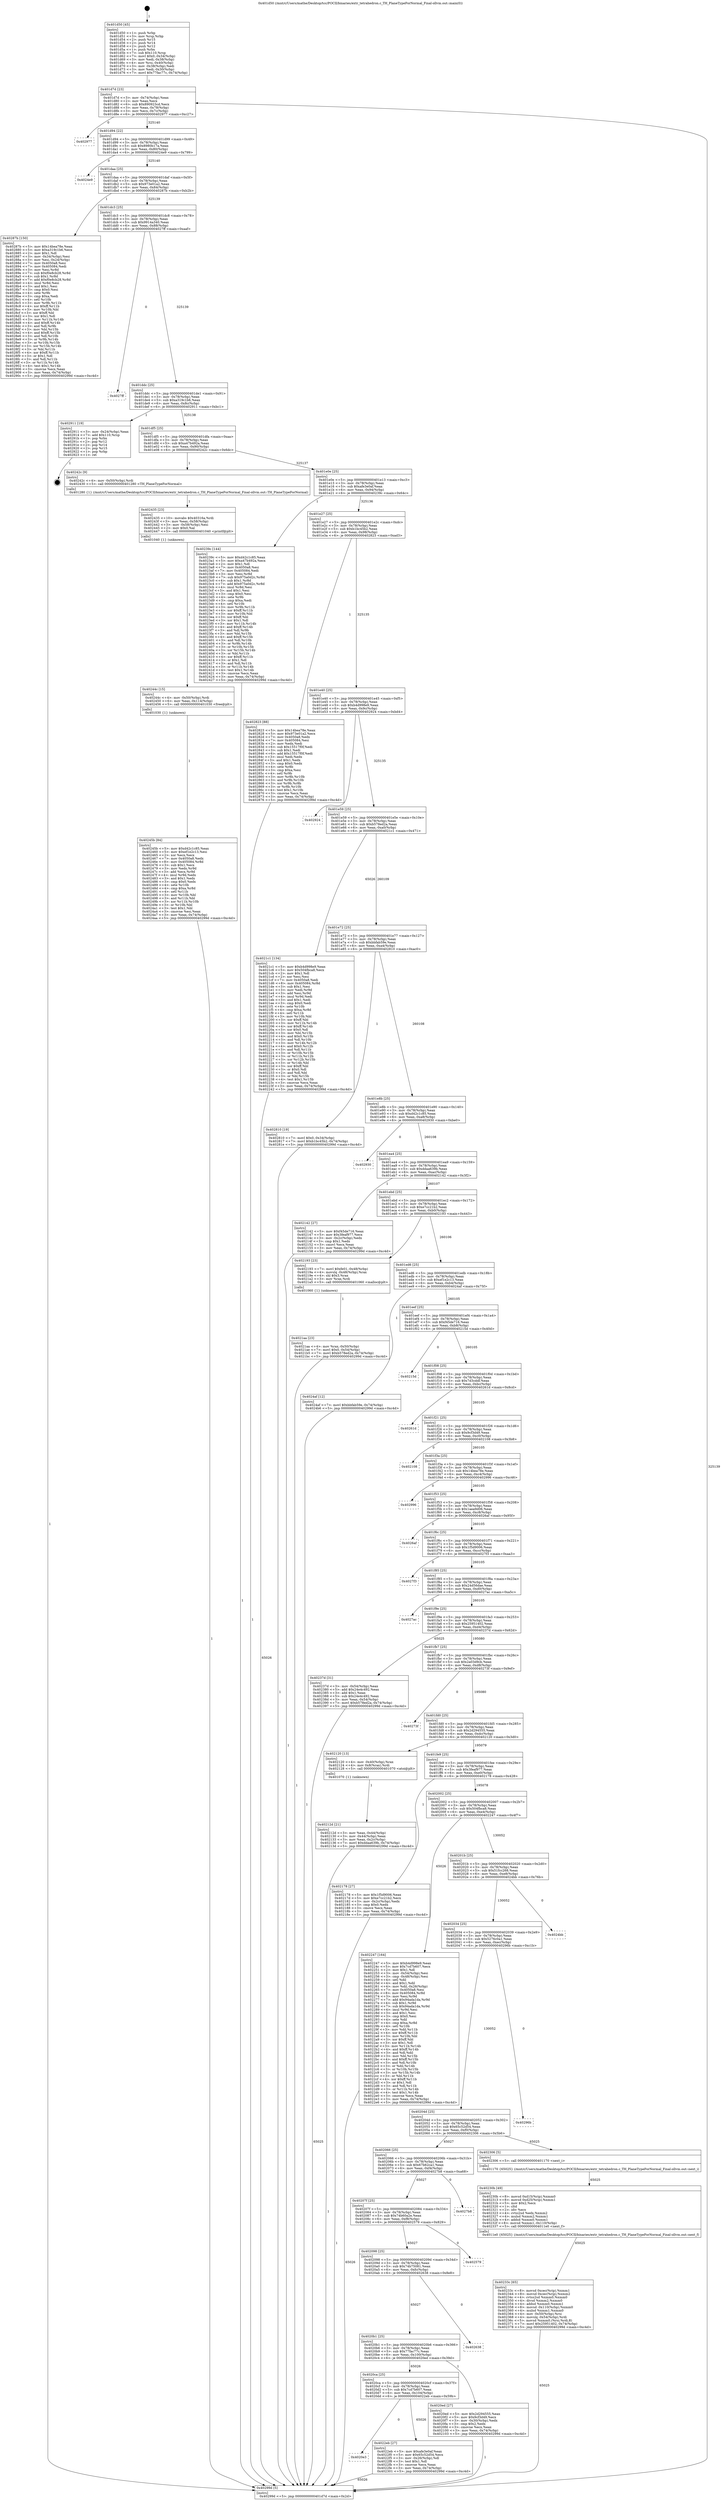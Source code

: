 digraph "0x401d50" {
  label = "0x401d50 (/mnt/c/Users/mathe/Desktop/tcc/POCII/binaries/extr_tetrahedron.c_TH_PlaneTypeForNormal_Final-ollvm.out::main(0))"
  labelloc = "t"
  node[shape=record]

  Entry [label="",width=0.3,height=0.3,shape=circle,fillcolor=black,style=filled]
  "0x401d7d" [label="{
     0x401d7d [23]\l
     | [instrs]\l
     &nbsp;&nbsp;0x401d7d \<+3\>: mov -0x74(%rbp),%eax\l
     &nbsp;&nbsp;0x401d80 \<+2\>: mov %eax,%ecx\l
     &nbsp;&nbsp;0x401d82 \<+6\>: sub $0x890923cd,%ecx\l
     &nbsp;&nbsp;0x401d88 \<+3\>: mov %eax,-0x78(%rbp)\l
     &nbsp;&nbsp;0x401d8b \<+3\>: mov %ecx,-0x7c(%rbp)\l
     &nbsp;&nbsp;0x401d8e \<+6\>: je 0000000000402977 \<main+0xc27\>\l
  }"]
  "0x402977" [label="{
     0x402977\l
  }", style=dashed]
  "0x401d94" [label="{
     0x401d94 [22]\l
     | [instrs]\l
     &nbsp;&nbsp;0x401d94 \<+5\>: jmp 0000000000401d99 \<main+0x49\>\l
     &nbsp;&nbsp;0x401d99 \<+3\>: mov -0x78(%rbp),%eax\l
     &nbsp;&nbsp;0x401d9c \<+5\>: sub $0x8980b17a,%eax\l
     &nbsp;&nbsp;0x401da1 \<+3\>: mov %eax,-0x80(%rbp)\l
     &nbsp;&nbsp;0x401da4 \<+6\>: je 00000000004024e9 \<main+0x799\>\l
  }"]
  Exit [label="",width=0.3,height=0.3,shape=circle,fillcolor=black,style=filled,peripheries=2]
  "0x4024e9" [label="{
     0x4024e9\l
  }", style=dashed]
  "0x401daa" [label="{
     0x401daa [25]\l
     | [instrs]\l
     &nbsp;&nbsp;0x401daa \<+5\>: jmp 0000000000401daf \<main+0x5f\>\l
     &nbsp;&nbsp;0x401daf \<+3\>: mov -0x78(%rbp),%eax\l
     &nbsp;&nbsp;0x401db2 \<+5\>: sub $0x973e01a2,%eax\l
     &nbsp;&nbsp;0x401db7 \<+6\>: mov %eax,-0x84(%rbp)\l
     &nbsp;&nbsp;0x401dbd \<+6\>: je 000000000040287b \<main+0xb2b\>\l
  }"]
  "0x40245b" [label="{
     0x40245b [84]\l
     | [instrs]\l
     &nbsp;&nbsp;0x40245b \<+5\>: mov $0xd42c1c85,%eax\l
     &nbsp;&nbsp;0x402460 \<+5\>: mov $0xef1e2c13,%esi\l
     &nbsp;&nbsp;0x402465 \<+2\>: xor %ecx,%ecx\l
     &nbsp;&nbsp;0x402467 \<+7\>: mov 0x4050a8,%edx\l
     &nbsp;&nbsp;0x40246e \<+8\>: mov 0x405084,%r8d\l
     &nbsp;&nbsp;0x402476 \<+3\>: sub $0x1,%ecx\l
     &nbsp;&nbsp;0x402479 \<+3\>: mov %edx,%r9d\l
     &nbsp;&nbsp;0x40247c \<+3\>: add %ecx,%r9d\l
     &nbsp;&nbsp;0x40247f \<+4\>: imul %r9d,%edx\l
     &nbsp;&nbsp;0x402483 \<+3\>: and $0x1,%edx\l
     &nbsp;&nbsp;0x402486 \<+3\>: cmp $0x0,%edx\l
     &nbsp;&nbsp;0x402489 \<+4\>: sete %r10b\l
     &nbsp;&nbsp;0x40248d \<+4\>: cmp $0xa,%r8d\l
     &nbsp;&nbsp;0x402491 \<+4\>: setl %r11b\l
     &nbsp;&nbsp;0x402495 \<+3\>: mov %r10b,%bl\l
     &nbsp;&nbsp;0x402498 \<+3\>: and %r11b,%bl\l
     &nbsp;&nbsp;0x40249b \<+3\>: xor %r11b,%r10b\l
     &nbsp;&nbsp;0x40249e \<+3\>: or %r10b,%bl\l
     &nbsp;&nbsp;0x4024a1 \<+3\>: test $0x1,%bl\l
     &nbsp;&nbsp;0x4024a4 \<+3\>: cmovne %esi,%eax\l
     &nbsp;&nbsp;0x4024a7 \<+3\>: mov %eax,-0x74(%rbp)\l
     &nbsp;&nbsp;0x4024aa \<+5\>: jmp 000000000040299d \<main+0xc4d\>\l
  }"]
  "0x40287b" [label="{
     0x40287b [150]\l
     | [instrs]\l
     &nbsp;&nbsp;0x40287b \<+5\>: mov $0x14bea78e,%eax\l
     &nbsp;&nbsp;0x402880 \<+5\>: mov $0xa319c1b6,%ecx\l
     &nbsp;&nbsp;0x402885 \<+2\>: mov $0x1,%dl\l
     &nbsp;&nbsp;0x402887 \<+3\>: mov -0x34(%rbp),%esi\l
     &nbsp;&nbsp;0x40288a \<+3\>: mov %esi,-0x24(%rbp)\l
     &nbsp;&nbsp;0x40288d \<+7\>: mov 0x4050a8,%esi\l
     &nbsp;&nbsp;0x402894 \<+7\>: mov 0x405084,%edi\l
     &nbsp;&nbsp;0x40289b \<+3\>: mov %esi,%r8d\l
     &nbsp;&nbsp;0x40289e \<+7\>: sub $0xf0e8cb28,%r8d\l
     &nbsp;&nbsp;0x4028a5 \<+4\>: sub $0x1,%r8d\l
     &nbsp;&nbsp;0x4028a9 \<+7\>: add $0xf0e8cb28,%r8d\l
     &nbsp;&nbsp;0x4028b0 \<+4\>: imul %r8d,%esi\l
     &nbsp;&nbsp;0x4028b4 \<+3\>: and $0x1,%esi\l
     &nbsp;&nbsp;0x4028b7 \<+3\>: cmp $0x0,%esi\l
     &nbsp;&nbsp;0x4028ba \<+4\>: sete %r9b\l
     &nbsp;&nbsp;0x4028be \<+3\>: cmp $0xa,%edi\l
     &nbsp;&nbsp;0x4028c1 \<+4\>: setl %r10b\l
     &nbsp;&nbsp;0x4028c5 \<+3\>: mov %r9b,%r11b\l
     &nbsp;&nbsp;0x4028c8 \<+4\>: xor $0xff,%r11b\l
     &nbsp;&nbsp;0x4028cc \<+3\>: mov %r10b,%bl\l
     &nbsp;&nbsp;0x4028cf \<+3\>: xor $0xff,%bl\l
     &nbsp;&nbsp;0x4028d2 \<+3\>: xor $0x1,%dl\l
     &nbsp;&nbsp;0x4028d5 \<+3\>: mov %r11b,%r14b\l
     &nbsp;&nbsp;0x4028d8 \<+4\>: and $0xff,%r14b\l
     &nbsp;&nbsp;0x4028dc \<+3\>: and %dl,%r9b\l
     &nbsp;&nbsp;0x4028df \<+3\>: mov %bl,%r15b\l
     &nbsp;&nbsp;0x4028e2 \<+4\>: and $0xff,%r15b\l
     &nbsp;&nbsp;0x4028e6 \<+3\>: and %dl,%r10b\l
     &nbsp;&nbsp;0x4028e9 \<+3\>: or %r9b,%r14b\l
     &nbsp;&nbsp;0x4028ec \<+3\>: or %r10b,%r15b\l
     &nbsp;&nbsp;0x4028ef \<+3\>: xor %r15b,%r14b\l
     &nbsp;&nbsp;0x4028f2 \<+3\>: or %bl,%r11b\l
     &nbsp;&nbsp;0x4028f5 \<+4\>: xor $0xff,%r11b\l
     &nbsp;&nbsp;0x4028f9 \<+3\>: or $0x1,%dl\l
     &nbsp;&nbsp;0x4028fc \<+3\>: and %dl,%r11b\l
     &nbsp;&nbsp;0x4028ff \<+3\>: or %r11b,%r14b\l
     &nbsp;&nbsp;0x402902 \<+4\>: test $0x1,%r14b\l
     &nbsp;&nbsp;0x402906 \<+3\>: cmovne %ecx,%eax\l
     &nbsp;&nbsp;0x402909 \<+3\>: mov %eax,-0x74(%rbp)\l
     &nbsp;&nbsp;0x40290c \<+5\>: jmp 000000000040299d \<main+0xc4d\>\l
  }"]
  "0x401dc3" [label="{
     0x401dc3 [25]\l
     | [instrs]\l
     &nbsp;&nbsp;0x401dc3 \<+5\>: jmp 0000000000401dc8 \<main+0x78\>\l
     &nbsp;&nbsp;0x401dc8 \<+3\>: mov -0x78(%rbp),%eax\l
     &nbsp;&nbsp;0x401dcb \<+5\>: sub $0x9914a340,%eax\l
     &nbsp;&nbsp;0x401dd0 \<+6\>: mov %eax,-0x88(%rbp)\l
     &nbsp;&nbsp;0x401dd6 \<+6\>: je 00000000004027ff \<main+0xaaf\>\l
  }"]
  "0x40244c" [label="{
     0x40244c [15]\l
     | [instrs]\l
     &nbsp;&nbsp;0x40244c \<+4\>: mov -0x50(%rbp),%rdi\l
     &nbsp;&nbsp;0x402450 \<+6\>: mov %eax,-0x114(%rbp)\l
     &nbsp;&nbsp;0x402456 \<+5\>: call 0000000000401030 \<free@plt\>\l
     | [calls]\l
     &nbsp;&nbsp;0x401030 \{1\} (unknown)\l
  }"]
  "0x4027ff" [label="{
     0x4027ff\l
  }", style=dashed]
  "0x401ddc" [label="{
     0x401ddc [25]\l
     | [instrs]\l
     &nbsp;&nbsp;0x401ddc \<+5\>: jmp 0000000000401de1 \<main+0x91\>\l
     &nbsp;&nbsp;0x401de1 \<+3\>: mov -0x78(%rbp),%eax\l
     &nbsp;&nbsp;0x401de4 \<+5\>: sub $0xa319c1b6,%eax\l
     &nbsp;&nbsp;0x401de9 \<+6\>: mov %eax,-0x8c(%rbp)\l
     &nbsp;&nbsp;0x401def \<+6\>: je 0000000000402911 \<main+0xbc1\>\l
  }"]
  "0x402435" [label="{
     0x402435 [23]\l
     | [instrs]\l
     &nbsp;&nbsp;0x402435 \<+10\>: movabs $0x40316a,%rdi\l
     &nbsp;&nbsp;0x40243f \<+3\>: mov %eax,-0x58(%rbp)\l
     &nbsp;&nbsp;0x402442 \<+3\>: mov -0x58(%rbp),%esi\l
     &nbsp;&nbsp;0x402445 \<+2\>: mov $0x0,%al\l
     &nbsp;&nbsp;0x402447 \<+5\>: call 0000000000401040 \<printf@plt\>\l
     | [calls]\l
     &nbsp;&nbsp;0x401040 \{1\} (unknown)\l
  }"]
  "0x402911" [label="{
     0x402911 [19]\l
     | [instrs]\l
     &nbsp;&nbsp;0x402911 \<+3\>: mov -0x24(%rbp),%eax\l
     &nbsp;&nbsp;0x402914 \<+7\>: add $0x110,%rsp\l
     &nbsp;&nbsp;0x40291b \<+1\>: pop %rbx\l
     &nbsp;&nbsp;0x40291c \<+2\>: pop %r12\l
     &nbsp;&nbsp;0x40291e \<+2\>: pop %r14\l
     &nbsp;&nbsp;0x402920 \<+2\>: pop %r15\l
     &nbsp;&nbsp;0x402922 \<+1\>: pop %rbp\l
     &nbsp;&nbsp;0x402923 \<+1\>: ret\l
  }"]
  "0x401df5" [label="{
     0x401df5 [25]\l
     | [instrs]\l
     &nbsp;&nbsp;0x401df5 \<+5\>: jmp 0000000000401dfa \<main+0xaa\>\l
     &nbsp;&nbsp;0x401dfa \<+3\>: mov -0x78(%rbp),%eax\l
     &nbsp;&nbsp;0x401dfd \<+5\>: sub $0xa47b492a,%eax\l
     &nbsp;&nbsp;0x401e02 \<+6\>: mov %eax,-0x90(%rbp)\l
     &nbsp;&nbsp;0x401e08 \<+6\>: je 000000000040242c \<main+0x6dc\>\l
  }"]
  "0x40233c" [label="{
     0x40233c [65]\l
     | [instrs]\l
     &nbsp;&nbsp;0x40233c \<+8\>: movsd 0xcec(%rip),%xmm1\l
     &nbsp;&nbsp;0x402344 \<+8\>: movsd 0xcec(%rip),%xmm2\l
     &nbsp;&nbsp;0x40234c \<+4\>: cvtss2sd %xmm0,%xmm0\l
     &nbsp;&nbsp;0x402350 \<+4\>: divsd %xmm2,%xmm0\l
     &nbsp;&nbsp;0x402354 \<+4\>: addsd %xmm0,%xmm1\l
     &nbsp;&nbsp;0x402358 \<+8\>: movsd -0x110(%rbp),%xmm0\l
     &nbsp;&nbsp;0x402360 \<+4\>: mulsd %xmm1,%xmm0\l
     &nbsp;&nbsp;0x402364 \<+4\>: mov -0x50(%rbp),%rsi\l
     &nbsp;&nbsp;0x402368 \<+4\>: movslq -0x54(%rbp),%rdi\l
     &nbsp;&nbsp;0x40236c \<+5\>: movsd %xmm0,(%rsi,%rdi,8)\l
     &nbsp;&nbsp;0x402371 \<+7\>: movl $0x25951402,-0x74(%rbp)\l
     &nbsp;&nbsp;0x402378 \<+5\>: jmp 000000000040299d \<main+0xc4d\>\l
  }"]
  "0x40242c" [label="{
     0x40242c [9]\l
     | [instrs]\l
     &nbsp;&nbsp;0x40242c \<+4\>: mov -0x50(%rbp),%rdi\l
     &nbsp;&nbsp;0x402430 \<+5\>: call 0000000000401280 \<TH_PlaneTypeForNormal\>\l
     | [calls]\l
     &nbsp;&nbsp;0x401280 \{1\} (/mnt/c/Users/mathe/Desktop/tcc/POCII/binaries/extr_tetrahedron.c_TH_PlaneTypeForNormal_Final-ollvm.out::TH_PlaneTypeForNormal)\l
  }"]
  "0x401e0e" [label="{
     0x401e0e [25]\l
     | [instrs]\l
     &nbsp;&nbsp;0x401e0e \<+5\>: jmp 0000000000401e13 \<main+0xc3\>\l
     &nbsp;&nbsp;0x401e13 \<+3\>: mov -0x78(%rbp),%eax\l
     &nbsp;&nbsp;0x401e16 \<+5\>: sub $0xafe3e0af,%eax\l
     &nbsp;&nbsp;0x401e1b \<+6\>: mov %eax,-0x94(%rbp)\l
     &nbsp;&nbsp;0x401e21 \<+6\>: je 000000000040239c \<main+0x64c\>\l
  }"]
  "0x40230b" [label="{
     0x40230b [49]\l
     | [instrs]\l
     &nbsp;&nbsp;0x40230b \<+8\>: movsd 0xd15(%rip),%xmm0\l
     &nbsp;&nbsp;0x402313 \<+8\>: movsd 0xd25(%rip),%xmm1\l
     &nbsp;&nbsp;0x40231b \<+5\>: mov $0x2,%ecx\l
     &nbsp;&nbsp;0x402320 \<+1\>: cltd\l
     &nbsp;&nbsp;0x402321 \<+2\>: idiv %ecx\l
     &nbsp;&nbsp;0x402323 \<+4\>: cvtsi2sd %edx,%xmm2\l
     &nbsp;&nbsp;0x402327 \<+4\>: mulsd %xmm2,%xmm1\l
     &nbsp;&nbsp;0x40232b \<+4\>: addsd %xmm0,%xmm1\l
     &nbsp;&nbsp;0x40232f \<+8\>: movsd %xmm1,-0x110(%rbp)\l
     &nbsp;&nbsp;0x402337 \<+5\>: call 00000000004011e0 \<next_f\>\l
     | [calls]\l
     &nbsp;&nbsp;0x4011e0 \{65025\} (/mnt/c/Users/mathe/Desktop/tcc/POCII/binaries/extr_tetrahedron.c_TH_PlaneTypeForNormal_Final-ollvm.out::next_f)\l
  }"]
  "0x40239c" [label="{
     0x40239c [144]\l
     | [instrs]\l
     &nbsp;&nbsp;0x40239c \<+5\>: mov $0xd42c1c85,%eax\l
     &nbsp;&nbsp;0x4023a1 \<+5\>: mov $0xa47b492a,%ecx\l
     &nbsp;&nbsp;0x4023a6 \<+2\>: mov $0x1,%dl\l
     &nbsp;&nbsp;0x4023a8 \<+7\>: mov 0x4050a8,%esi\l
     &nbsp;&nbsp;0x4023af \<+7\>: mov 0x405084,%edi\l
     &nbsp;&nbsp;0x4023b6 \<+3\>: mov %esi,%r8d\l
     &nbsp;&nbsp;0x4023b9 \<+7\>: sub $0x975a0d2c,%r8d\l
     &nbsp;&nbsp;0x4023c0 \<+4\>: sub $0x1,%r8d\l
     &nbsp;&nbsp;0x4023c4 \<+7\>: add $0x975a0d2c,%r8d\l
     &nbsp;&nbsp;0x4023cb \<+4\>: imul %r8d,%esi\l
     &nbsp;&nbsp;0x4023cf \<+3\>: and $0x1,%esi\l
     &nbsp;&nbsp;0x4023d2 \<+3\>: cmp $0x0,%esi\l
     &nbsp;&nbsp;0x4023d5 \<+4\>: sete %r9b\l
     &nbsp;&nbsp;0x4023d9 \<+3\>: cmp $0xa,%edi\l
     &nbsp;&nbsp;0x4023dc \<+4\>: setl %r10b\l
     &nbsp;&nbsp;0x4023e0 \<+3\>: mov %r9b,%r11b\l
     &nbsp;&nbsp;0x4023e3 \<+4\>: xor $0xff,%r11b\l
     &nbsp;&nbsp;0x4023e7 \<+3\>: mov %r10b,%bl\l
     &nbsp;&nbsp;0x4023ea \<+3\>: xor $0xff,%bl\l
     &nbsp;&nbsp;0x4023ed \<+3\>: xor $0x1,%dl\l
     &nbsp;&nbsp;0x4023f0 \<+3\>: mov %r11b,%r14b\l
     &nbsp;&nbsp;0x4023f3 \<+4\>: and $0xff,%r14b\l
     &nbsp;&nbsp;0x4023f7 \<+3\>: and %dl,%r9b\l
     &nbsp;&nbsp;0x4023fa \<+3\>: mov %bl,%r15b\l
     &nbsp;&nbsp;0x4023fd \<+4\>: and $0xff,%r15b\l
     &nbsp;&nbsp;0x402401 \<+3\>: and %dl,%r10b\l
     &nbsp;&nbsp;0x402404 \<+3\>: or %r9b,%r14b\l
     &nbsp;&nbsp;0x402407 \<+3\>: or %r10b,%r15b\l
     &nbsp;&nbsp;0x40240a \<+3\>: xor %r15b,%r14b\l
     &nbsp;&nbsp;0x40240d \<+3\>: or %bl,%r11b\l
     &nbsp;&nbsp;0x402410 \<+4\>: xor $0xff,%r11b\l
     &nbsp;&nbsp;0x402414 \<+3\>: or $0x1,%dl\l
     &nbsp;&nbsp;0x402417 \<+3\>: and %dl,%r11b\l
     &nbsp;&nbsp;0x40241a \<+3\>: or %r11b,%r14b\l
     &nbsp;&nbsp;0x40241d \<+4\>: test $0x1,%r14b\l
     &nbsp;&nbsp;0x402421 \<+3\>: cmovne %ecx,%eax\l
     &nbsp;&nbsp;0x402424 \<+3\>: mov %eax,-0x74(%rbp)\l
     &nbsp;&nbsp;0x402427 \<+5\>: jmp 000000000040299d \<main+0xc4d\>\l
  }"]
  "0x401e27" [label="{
     0x401e27 [25]\l
     | [instrs]\l
     &nbsp;&nbsp;0x401e27 \<+5\>: jmp 0000000000401e2c \<main+0xdc\>\l
     &nbsp;&nbsp;0x401e2c \<+3\>: mov -0x78(%rbp),%eax\l
     &nbsp;&nbsp;0x401e2f \<+5\>: sub $0xb1bc45b2,%eax\l
     &nbsp;&nbsp;0x401e34 \<+6\>: mov %eax,-0x98(%rbp)\l
     &nbsp;&nbsp;0x401e3a \<+6\>: je 0000000000402823 \<main+0xad3\>\l
  }"]
  "0x4020e3" [label="{
     0x4020e3\l
  }", style=dashed]
  "0x402823" [label="{
     0x402823 [88]\l
     | [instrs]\l
     &nbsp;&nbsp;0x402823 \<+5\>: mov $0x14bea78e,%eax\l
     &nbsp;&nbsp;0x402828 \<+5\>: mov $0x973e01a2,%ecx\l
     &nbsp;&nbsp;0x40282d \<+7\>: mov 0x4050a8,%edx\l
     &nbsp;&nbsp;0x402834 \<+7\>: mov 0x405084,%esi\l
     &nbsp;&nbsp;0x40283b \<+2\>: mov %edx,%edi\l
     &nbsp;&nbsp;0x40283d \<+6\>: sub $0x15517f0f,%edi\l
     &nbsp;&nbsp;0x402843 \<+3\>: sub $0x1,%edi\l
     &nbsp;&nbsp;0x402846 \<+6\>: add $0x15517f0f,%edi\l
     &nbsp;&nbsp;0x40284c \<+3\>: imul %edi,%edx\l
     &nbsp;&nbsp;0x40284f \<+3\>: and $0x1,%edx\l
     &nbsp;&nbsp;0x402852 \<+3\>: cmp $0x0,%edx\l
     &nbsp;&nbsp;0x402855 \<+4\>: sete %r8b\l
     &nbsp;&nbsp;0x402859 \<+3\>: cmp $0xa,%esi\l
     &nbsp;&nbsp;0x40285c \<+4\>: setl %r9b\l
     &nbsp;&nbsp;0x402860 \<+3\>: mov %r8b,%r10b\l
     &nbsp;&nbsp;0x402863 \<+3\>: and %r9b,%r10b\l
     &nbsp;&nbsp;0x402866 \<+3\>: xor %r9b,%r8b\l
     &nbsp;&nbsp;0x402869 \<+3\>: or %r8b,%r10b\l
     &nbsp;&nbsp;0x40286c \<+4\>: test $0x1,%r10b\l
     &nbsp;&nbsp;0x402870 \<+3\>: cmovne %ecx,%eax\l
     &nbsp;&nbsp;0x402873 \<+3\>: mov %eax,-0x74(%rbp)\l
     &nbsp;&nbsp;0x402876 \<+5\>: jmp 000000000040299d \<main+0xc4d\>\l
  }"]
  "0x401e40" [label="{
     0x401e40 [25]\l
     | [instrs]\l
     &nbsp;&nbsp;0x401e40 \<+5\>: jmp 0000000000401e45 \<main+0xf5\>\l
     &nbsp;&nbsp;0x401e45 \<+3\>: mov -0x78(%rbp),%eax\l
     &nbsp;&nbsp;0x401e48 \<+5\>: sub $0xb4d998e9,%eax\l
     &nbsp;&nbsp;0x401e4d \<+6\>: mov %eax,-0x9c(%rbp)\l
     &nbsp;&nbsp;0x401e53 \<+6\>: je 0000000000402924 \<main+0xbd4\>\l
  }"]
  "0x4022eb" [label="{
     0x4022eb [27]\l
     | [instrs]\l
     &nbsp;&nbsp;0x4022eb \<+5\>: mov $0xafe3e0af,%eax\l
     &nbsp;&nbsp;0x4022f0 \<+5\>: mov $0x65c52d54,%ecx\l
     &nbsp;&nbsp;0x4022f5 \<+3\>: mov -0x26(%rbp),%dl\l
     &nbsp;&nbsp;0x4022f8 \<+3\>: test $0x1,%dl\l
     &nbsp;&nbsp;0x4022fb \<+3\>: cmovne %ecx,%eax\l
     &nbsp;&nbsp;0x4022fe \<+3\>: mov %eax,-0x74(%rbp)\l
     &nbsp;&nbsp;0x402301 \<+5\>: jmp 000000000040299d \<main+0xc4d\>\l
  }"]
  "0x402924" [label="{
     0x402924\l
  }", style=dashed]
  "0x401e59" [label="{
     0x401e59 [25]\l
     | [instrs]\l
     &nbsp;&nbsp;0x401e59 \<+5\>: jmp 0000000000401e5e \<main+0x10e\>\l
     &nbsp;&nbsp;0x401e5e \<+3\>: mov -0x78(%rbp),%eax\l
     &nbsp;&nbsp;0x401e61 \<+5\>: sub $0xb578ed2a,%eax\l
     &nbsp;&nbsp;0x401e66 \<+6\>: mov %eax,-0xa0(%rbp)\l
     &nbsp;&nbsp;0x401e6c \<+6\>: je 00000000004021c1 \<main+0x471\>\l
  }"]
  "0x4021aa" [label="{
     0x4021aa [23]\l
     | [instrs]\l
     &nbsp;&nbsp;0x4021aa \<+4\>: mov %rax,-0x50(%rbp)\l
     &nbsp;&nbsp;0x4021ae \<+7\>: movl $0x0,-0x54(%rbp)\l
     &nbsp;&nbsp;0x4021b5 \<+7\>: movl $0xb578ed2a,-0x74(%rbp)\l
     &nbsp;&nbsp;0x4021bc \<+5\>: jmp 000000000040299d \<main+0xc4d\>\l
  }"]
  "0x4021c1" [label="{
     0x4021c1 [134]\l
     | [instrs]\l
     &nbsp;&nbsp;0x4021c1 \<+5\>: mov $0xb4d998e9,%eax\l
     &nbsp;&nbsp;0x4021c6 \<+5\>: mov $0x504fbca8,%ecx\l
     &nbsp;&nbsp;0x4021cb \<+2\>: mov $0x1,%dl\l
     &nbsp;&nbsp;0x4021cd \<+2\>: xor %esi,%esi\l
     &nbsp;&nbsp;0x4021cf \<+7\>: mov 0x4050a8,%edi\l
     &nbsp;&nbsp;0x4021d6 \<+8\>: mov 0x405084,%r8d\l
     &nbsp;&nbsp;0x4021de \<+3\>: sub $0x1,%esi\l
     &nbsp;&nbsp;0x4021e1 \<+3\>: mov %edi,%r9d\l
     &nbsp;&nbsp;0x4021e4 \<+3\>: add %esi,%r9d\l
     &nbsp;&nbsp;0x4021e7 \<+4\>: imul %r9d,%edi\l
     &nbsp;&nbsp;0x4021eb \<+3\>: and $0x1,%edi\l
     &nbsp;&nbsp;0x4021ee \<+3\>: cmp $0x0,%edi\l
     &nbsp;&nbsp;0x4021f1 \<+4\>: sete %r10b\l
     &nbsp;&nbsp;0x4021f5 \<+4\>: cmp $0xa,%r8d\l
     &nbsp;&nbsp;0x4021f9 \<+4\>: setl %r11b\l
     &nbsp;&nbsp;0x4021fd \<+3\>: mov %r10b,%bl\l
     &nbsp;&nbsp;0x402200 \<+3\>: xor $0xff,%bl\l
     &nbsp;&nbsp;0x402203 \<+3\>: mov %r11b,%r14b\l
     &nbsp;&nbsp;0x402206 \<+4\>: xor $0xff,%r14b\l
     &nbsp;&nbsp;0x40220a \<+3\>: xor $0x0,%dl\l
     &nbsp;&nbsp;0x40220d \<+3\>: mov %bl,%r15b\l
     &nbsp;&nbsp;0x402210 \<+4\>: and $0x0,%r15b\l
     &nbsp;&nbsp;0x402214 \<+3\>: and %dl,%r10b\l
     &nbsp;&nbsp;0x402217 \<+3\>: mov %r14b,%r12b\l
     &nbsp;&nbsp;0x40221a \<+4\>: and $0x0,%r12b\l
     &nbsp;&nbsp;0x40221e \<+3\>: and %dl,%r11b\l
     &nbsp;&nbsp;0x402221 \<+3\>: or %r10b,%r15b\l
     &nbsp;&nbsp;0x402224 \<+3\>: or %r11b,%r12b\l
     &nbsp;&nbsp;0x402227 \<+3\>: xor %r12b,%r15b\l
     &nbsp;&nbsp;0x40222a \<+3\>: or %r14b,%bl\l
     &nbsp;&nbsp;0x40222d \<+3\>: xor $0xff,%bl\l
     &nbsp;&nbsp;0x402230 \<+3\>: or $0x0,%dl\l
     &nbsp;&nbsp;0x402233 \<+2\>: and %dl,%bl\l
     &nbsp;&nbsp;0x402235 \<+3\>: or %bl,%r15b\l
     &nbsp;&nbsp;0x402238 \<+4\>: test $0x1,%r15b\l
     &nbsp;&nbsp;0x40223c \<+3\>: cmovne %ecx,%eax\l
     &nbsp;&nbsp;0x40223f \<+3\>: mov %eax,-0x74(%rbp)\l
     &nbsp;&nbsp;0x402242 \<+5\>: jmp 000000000040299d \<main+0xc4d\>\l
  }"]
  "0x401e72" [label="{
     0x401e72 [25]\l
     | [instrs]\l
     &nbsp;&nbsp;0x401e72 \<+5\>: jmp 0000000000401e77 \<main+0x127\>\l
     &nbsp;&nbsp;0x401e77 \<+3\>: mov -0x78(%rbp),%eax\l
     &nbsp;&nbsp;0x401e7a \<+5\>: sub $0xbbfab59e,%eax\l
     &nbsp;&nbsp;0x401e7f \<+6\>: mov %eax,-0xa4(%rbp)\l
     &nbsp;&nbsp;0x401e85 \<+6\>: je 0000000000402810 \<main+0xac0\>\l
  }"]
  "0x40212d" [label="{
     0x40212d [21]\l
     | [instrs]\l
     &nbsp;&nbsp;0x40212d \<+3\>: mov %eax,-0x44(%rbp)\l
     &nbsp;&nbsp;0x402130 \<+3\>: mov -0x44(%rbp),%eax\l
     &nbsp;&nbsp;0x402133 \<+3\>: mov %eax,-0x2c(%rbp)\l
     &nbsp;&nbsp;0x402136 \<+7\>: movl $0xddaa639b,-0x74(%rbp)\l
     &nbsp;&nbsp;0x40213d \<+5\>: jmp 000000000040299d \<main+0xc4d\>\l
  }"]
  "0x402810" [label="{
     0x402810 [19]\l
     | [instrs]\l
     &nbsp;&nbsp;0x402810 \<+7\>: movl $0x0,-0x34(%rbp)\l
     &nbsp;&nbsp;0x402817 \<+7\>: movl $0xb1bc45b2,-0x74(%rbp)\l
     &nbsp;&nbsp;0x40281e \<+5\>: jmp 000000000040299d \<main+0xc4d\>\l
  }"]
  "0x401e8b" [label="{
     0x401e8b [25]\l
     | [instrs]\l
     &nbsp;&nbsp;0x401e8b \<+5\>: jmp 0000000000401e90 \<main+0x140\>\l
     &nbsp;&nbsp;0x401e90 \<+3\>: mov -0x78(%rbp),%eax\l
     &nbsp;&nbsp;0x401e93 \<+5\>: sub $0xd42c1c85,%eax\l
     &nbsp;&nbsp;0x401e98 \<+6\>: mov %eax,-0xa8(%rbp)\l
     &nbsp;&nbsp;0x401e9e \<+6\>: je 0000000000402930 \<main+0xbe0\>\l
  }"]
  "0x401d50" [label="{
     0x401d50 [45]\l
     | [instrs]\l
     &nbsp;&nbsp;0x401d50 \<+1\>: push %rbp\l
     &nbsp;&nbsp;0x401d51 \<+3\>: mov %rsp,%rbp\l
     &nbsp;&nbsp;0x401d54 \<+2\>: push %r15\l
     &nbsp;&nbsp;0x401d56 \<+2\>: push %r14\l
     &nbsp;&nbsp;0x401d58 \<+2\>: push %r12\l
     &nbsp;&nbsp;0x401d5a \<+1\>: push %rbx\l
     &nbsp;&nbsp;0x401d5b \<+7\>: sub $0x110,%rsp\l
     &nbsp;&nbsp;0x401d62 \<+7\>: movl $0x0,-0x34(%rbp)\l
     &nbsp;&nbsp;0x401d69 \<+3\>: mov %edi,-0x38(%rbp)\l
     &nbsp;&nbsp;0x401d6c \<+4\>: mov %rsi,-0x40(%rbp)\l
     &nbsp;&nbsp;0x401d70 \<+3\>: mov -0x38(%rbp),%edi\l
     &nbsp;&nbsp;0x401d73 \<+3\>: mov %edi,-0x30(%rbp)\l
     &nbsp;&nbsp;0x401d76 \<+7\>: movl $0x77fac77c,-0x74(%rbp)\l
  }"]
  "0x402930" [label="{
     0x402930\l
  }", style=dashed]
  "0x401ea4" [label="{
     0x401ea4 [25]\l
     | [instrs]\l
     &nbsp;&nbsp;0x401ea4 \<+5\>: jmp 0000000000401ea9 \<main+0x159\>\l
     &nbsp;&nbsp;0x401ea9 \<+3\>: mov -0x78(%rbp),%eax\l
     &nbsp;&nbsp;0x401eac \<+5\>: sub $0xddaa639b,%eax\l
     &nbsp;&nbsp;0x401eb1 \<+6\>: mov %eax,-0xac(%rbp)\l
     &nbsp;&nbsp;0x401eb7 \<+6\>: je 0000000000402142 \<main+0x3f2\>\l
  }"]
  "0x40299d" [label="{
     0x40299d [5]\l
     | [instrs]\l
     &nbsp;&nbsp;0x40299d \<+5\>: jmp 0000000000401d7d \<main+0x2d\>\l
  }"]
  "0x402142" [label="{
     0x402142 [27]\l
     | [instrs]\l
     &nbsp;&nbsp;0x402142 \<+5\>: mov $0xf45de716,%eax\l
     &nbsp;&nbsp;0x402147 \<+5\>: mov $0x3feaf977,%ecx\l
     &nbsp;&nbsp;0x40214c \<+3\>: mov -0x2c(%rbp),%edx\l
     &nbsp;&nbsp;0x40214f \<+3\>: cmp $0x1,%edx\l
     &nbsp;&nbsp;0x402152 \<+3\>: cmovl %ecx,%eax\l
     &nbsp;&nbsp;0x402155 \<+3\>: mov %eax,-0x74(%rbp)\l
     &nbsp;&nbsp;0x402158 \<+5\>: jmp 000000000040299d \<main+0xc4d\>\l
  }"]
  "0x401ebd" [label="{
     0x401ebd [25]\l
     | [instrs]\l
     &nbsp;&nbsp;0x401ebd \<+5\>: jmp 0000000000401ec2 \<main+0x172\>\l
     &nbsp;&nbsp;0x401ec2 \<+3\>: mov -0x78(%rbp),%eax\l
     &nbsp;&nbsp;0x401ec5 \<+5\>: sub $0xe7cc21b2,%eax\l
     &nbsp;&nbsp;0x401eca \<+6\>: mov %eax,-0xb0(%rbp)\l
     &nbsp;&nbsp;0x401ed0 \<+6\>: je 0000000000402193 \<main+0x443\>\l
  }"]
  "0x4020ca" [label="{
     0x4020ca [25]\l
     | [instrs]\l
     &nbsp;&nbsp;0x4020ca \<+5\>: jmp 00000000004020cf \<main+0x37f\>\l
     &nbsp;&nbsp;0x4020cf \<+3\>: mov -0x78(%rbp),%eax\l
     &nbsp;&nbsp;0x4020d2 \<+5\>: sub $0x7cd7b607,%eax\l
     &nbsp;&nbsp;0x4020d7 \<+6\>: mov %eax,-0x104(%rbp)\l
     &nbsp;&nbsp;0x4020dd \<+6\>: je 00000000004022eb \<main+0x59b\>\l
  }"]
  "0x402193" [label="{
     0x402193 [23]\l
     | [instrs]\l
     &nbsp;&nbsp;0x402193 \<+7\>: movl $0xfe01,-0x48(%rbp)\l
     &nbsp;&nbsp;0x40219a \<+4\>: movslq -0x48(%rbp),%rax\l
     &nbsp;&nbsp;0x40219e \<+4\>: shl $0x3,%rax\l
     &nbsp;&nbsp;0x4021a2 \<+3\>: mov %rax,%rdi\l
     &nbsp;&nbsp;0x4021a5 \<+5\>: call 0000000000401060 \<malloc@plt\>\l
     | [calls]\l
     &nbsp;&nbsp;0x401060 \{1\} (unknown)\l
  }"]
  "0x401ed6" [label="{
     0x401ed6 [25]\l
     | [instrs]\l
     &nbsp;&nbsp;0x401ed6 \<+5\>: jmp 0000000000401edb \<main+0x18b\>\l
     &nbsp;&nbsp;0x401edb \<+3\>: mov -0x78(%rbp),%eax\l
     &nbsp;&nbsp;0x401ede \<+5\>: sub $0xef1e2c13,%eax\l
     &nbsp;&nbsp;0x401ee3 \<+6\>: mov %eax,-0xb4(%rbp)\l
     &nbsp;&nbsp;0x401ee9 \<+6\>: je 00000000004024af \<main+0x75f\>\l
  }"]
  "0x4020ed" [label="{
     0x4020ed [27]\l
     | [instrs]\l
     &nbsp;&nbsp;0x4020ed \<+5\>: mov $0x2d294555,%eax\l
     &nbsp;&nbsp;0x4020f2 \<+5\>: mov $0x9cf3d49,%ecx\l
     &nbsp;&nbsp;0x4020f7 \<+3\>: mov -0x30(%rbp),%edx\l
     &nbsp;&nbsp;0x4020fa \<+3\>: cmp $0x2,%edx\l
     &nbsp;&nbsp;0x4020fd \<+3\>: cmovne %ecx,%eax\l
     &nbsp;&nbsp;0x402100 \<+3\>: mov %eax,-0x74(%rbp)\l
     &nbsp;&nbsp;0x402103 \<+5\>: jmp 000000000040299d \<main+0xc4d\>\l
  }"]
  "0x4024af" [label="{
     0x4024af [12]\l
     | [instrs]\l
     &nbsp;&nbsp;0x4024af \<+7\>: movl $0xbbfab59e,-0x74(%rbp)\l
     &nbsp;&nbsp;0x4024b6 \<+5\>: jmp 000000000040299d \<main+0xc4d\>\l
  }"]
  "0x401eef" [label="{
     0x401eef [25]\l
     | [instrs]\l
     &nbsp;&nbsp;0x401eef \<+5\>: jmp 0000000000401ef4 \<main+0x1a4\>\l
     &nbsp;&nbsp;0x401ef4 \<+3\>: mov -0x78(%rbp),%eax\l
     &nbsp;&nbsp;0x401ef7 \<+5\>: sub $0xf45de716,%eax\l
     &nbsp;&nbsp;0x401efc \<+6\>: mov %eax,-0xb8(%rbp)\l
     &nbsp;&nbsp;0x401f02 \<+6\>: je 000000000040215d \<main+0x40d\>\l
  }"]
  "0x4020b1" [label="{
     0x4020b1 [25]\l
     | [instrs]\l
     &nbsp;&nbsp;0x4020b1 \<+5\>: jmp 00000000004020b6 \<main+0x366\>\l
     &nbsp;&nbsp;0x4020b6 \<+3\>: mov -0x78(%rbp),%eax\l
     &nbsp;&nbsp;0x4020b9 \<+5\>: sub $0x77fac77c,%eax\l
     &nbsp;&nbsp;0x4020be \<+6\>: mov %eax,-0x100(%rbp)\l
     &nbsp;&nbsp;0x4020c4 \<+6\>: je 00000000004020ed \<main+0x39d\>\l
  }"]
  "0x40215d" [label="{
     0x40215d\l
  }", style=dashed]
  "0x401f08" [label="{
     0x401f08 [25]\l
     | [instrs]\l
     &nbsp;&nbsp;0x401f08 \<+5\>: jmp 0000000000401f0d \<main+0x1bd\>\l
     &nbsp;&nbsp;0x401f0d \<+3\>: mov -0x78(%rbp),%eax\l
     &nbsp;&nbsp;0x401f10 \<+5\>: sub $0x7d3cddf,%eax\l
     &nbsp;&nbsp;0x401f15 \<+6\>: mov %eax,-0xbc(%rbp)\l
     &nbsp;&nbsp;0x401f1b \<+6\>: je 000000000040261d \<main+0x8cd\>\l
  }"]
  "0x402638" [label="{
     0x402638\l
  }", style=dashed]
  "0x40261d" [label="{
     0x40261d\l
  }", style=dashed]
  "0x401f21" [label="{
     0x401f21 [25]\l
     | [instrs]\l
     &nbsp;&nbsp;0x401f21 \<+5\>: jmp 0000000000401f26 \<main+0x1d6\>\l
     &nbsp;&nbsp;0x401f26 \<+3\>: mov -0x78(%rbp),%eax\l
     &nbsp;&nbsp;0x401f29 \<+5\>: sub $0x9cf3d49,%eax\l
     &nbsp;&nbsp;0x401f2e \<+6\>: mov %eax,-0xc0(%rbp)\l
     &nbsp;&nbsp;0x401f34 \<+6\>: je 0000000000402108 \<main+0x3b8\>\l
  }"]
  "0x402098" [label="{
     0x402098 [25]\l
     | [instrs]\l
     &nbsp;&nbsp;0x402098 \<+5\>: jmp 000000000040209d \<main+0x34d\>\l
     &nbsp;&nbsp;0x40209d \<+3\>: mov -0x78(%rbp),%eax\l
     &nbsp;&nbsp;0x4020a0 \<+5\>: sub $0x74b75081,%eax\l
     &nbsp;&nbsp;0x4020a5 \<+6\>: mov %eax,-0xfc(%rbp)\l
     &nbsp;&nbsp;0x4020ab \<+6\>: je 0000000000402638 \<main+0x8e8\>\l
  }"]
  "0x402108" [label="{
     0x402108\l
  }", style=dashed]
  "0x401f3a" [label="{
     0x401f3a [25]\l
     | [instrs]\l
     &nbsp;&nbsp;0x401f3a \<+5\>: jmp 0000000000401f3f \<main+0x1ef\>\l
     &nbsp;&nbsp;0x401f3f \<+3\>: mov -0x78(%rbp),%eax\l
     &nbsp;&nbsp;0x401f42 \<+5\>: sub $0x14bea78e,%eax\l
     &nbsp;&nbsp;0x401f47 \<+6\>: mov %eax,-0xc4(%rbp)\l
     &nbsp;&nbsp;0x401f4d \<+6\>: je 0000000000402996 \<main+0xc46\>\l
  }"]
  "0x402579" [label="{
     0x402579\l
  }", style=dashed]
  "0x402996" [label="{
     0x402996\l
  }", style=dashed]
  "0x401f53" [label="{
     0x401f53 [25]\l
     | [instrs]\l
     &nbsp;&nbsp;0x401f53 \<+5\>: jmp 0000000000401f58 \<main+0x208\>\l
     &nbsp;&nbsp;0x401f58 \<+3\>: mov -0x78(%rbp),%eax\l
     &nbsp;&nbsp;0x401f5b \<+5\>: sub $0x1aea9d06,%eax\l
     &nbsp;&nbsp;0x401f60 \<+6\>: mov %eax,-0xc8(%rbp)\l
     &nbsp;&nbsp;0x401f66 \<+6\>: je 00000000004026af \<main+0x95f\>\l
  }"]
  "0x40207f" [label="{
     0x40207f [25]\l
     | [instrs]\l
     &nbsp;&nbsp;0x40207f \<+5\>: jmp 0000000000402084 \<main+0x334\>\l
     &nbsp;&nbsp;0x402084 \<+3\>: mov -0x78(%rbp),%eax\l
     &nbsp;&nbsp;0x402087 \<+5\>: sub $0x74b60a2e,%eax\l
     &nbsp;&nbsp;0x40208c \<+6\>: mov %eax,-0xf8(%rbp)\l
     &nbsp;&nbsp;0x402092 \<+6\>: je 0000000000402579 \<main+0x829\>\l
  }"]
  "0x4026af" [label="{
     0x4026af\l
  }", style=dashed]
  "0x401f6c" [label="{
     0x401f6c [25]\l
     | [instrs]\l
     &nbsp;&nbsp;0x401f6c \<+5\>: jmp 0000000000401f71 \<main+0x221\>\l
     &nbsp;&nbsp;0x401f71 \<+3\>: mov -0x78(%rbp),%eax\l
     &nbsp;&nbsp;0x401f74 \<+5\>: sub $0x1f5d9006,%eax\l
     &nbsp;&nbsp;0x401f79 \<+6\>: mov %eax,-0xcc(%rbp)\l
     &nbsp;&nbsp;0x401f7f \<+6\>: je 00000000004027f3 \<main+0xaa3\>\l
  }"]
  "0x4027b8" [label="{
     0x4027b8\l
  }", style=dashed]
  "0x4027f3" [label="{
     0x4027f3\l
  }", style=dashed]
  "0x401f85" [label="{
     0x401f85 [25]\l
     | [instrs]\l
     &nbsp;&nbsp;0x401f85 \<+5\>: jmp 0000000000401f8a \<main+0x23a\>\l
     &nbsp;&nbsp;0x401f8a \<+3\>: mov -0x78(%rbp),%eax\l
     &nbsp;&nbsp;0x401f8d \<+5\>: sub $0x24d56dae,%eax\l
     &nbsp;&nbsp;0x401f92 \<+6\>: mov %eax,-0xd0(%rbp)\l
     &nbsp;&nbsp;0x401f98 \<+6\>: je 00000000004027ac \<main+0xa5c\>\l
  }"]
  "0x402066" [label="{
     0x402066 [25]\l
     | [instrs]\l
     &nbsp;&nbsp;0x402066 \<+5\>: jmp 000000000040206b \<main+0x31b\>\l
     &nbsp;&nbsp;0x40206b \<+3\>: mov -0x78(%rbp),%eax\l
     &nbsp;&nbsp;0x40206e \<+5\>: sub $0x67b62ca1,%eax\l
     &nbsp;&nbsp;0x402073 \<+6\>: mov %eax,-0xf4(%rbp)\l
     &nbsp;&nbsp;0x402079 \<+6\>: je 00000000004027b8 \<main+0xa68\>\l
  }"]
  "0x4027ac" [label="{
     0x4027ac\l
  }", style=dashed]
  "0x401f9e" [label="{
     0x401f9e [25]\l
     | [instrs]\l
     &nbsp;&nbsp;0x401f9e \<+5\>: jmp 0000000000401fa3 \<main+0x253\>\l
     &nbsp;&nbsp;0x401fa3 \<+3\>: mov -0x78(%rbp),%eax\l
     &nbsp;&nbsp;0x401fa6 \<+5\>: sub $0x25951402,%eax\l
     &nbsp;&nbsp;0x401fab \<+6\>: mov %eax,-0xd4(%rbp)\l
     &nbsp;&nbsp;0x401fb1 \<+6\>: je 000000000040237d \<main+0x62d\>\l
  }"]
  "0x402306" [label="{
     0x402306 [5]\l
     | [instrs]\l
     &nbsp;&nbsp;0x402306 \<+5\>: call 0000000000401170 \<next_i\>\l
     | [calls]\l
     &nbsp;&nbsp;0x401170 \{65025\} (/mnt/c/Users/mathe/Desktop/tcc/POCII/binaries/extr_tetrahedron.c_TH_PlaneTypeForNormal_Final-ollvm.out::next_i)\l
  }"]
  "0x40237d" [label="{
     0x40237d [31]\l
     | [instrs]\l
     &nbsp;&nbsp;0x40237d \<+3\>: mov -0x54(%rbp),%eax\l
     &nbsp;&nbsp;0x402380 \<+5\>: add $0x24e4c492,%eax\l
     &nbsp;&nbsp;0x402385 \<+3\>: add $0x1,%eax\l
     &nbsp;&nbsp;0x402388 \<+5\>: sub $0x24e4c492,%eax\l
     &nbsp;&nbsp;0x40238d \<+3\>: mov %eax,-0x54(%rbp)\l
     &nbsp;&nbsp;0x402390 \<+7\>: movl $0xb578ed2a,-0x74(%rbp)\l
     &nbsp;&nbsp;0x402397 \<+5\>: jmp 000000000040299d \<main+0xc4d\>\l
  }"]
  "0x401fb7" [label="{
     0x401fb7 [25]\l
     | [instrs]\l
     &nbsp;&nbsp;0x401fb7 \<+5\>: jmp 0000000000401fbc \<main+0x26c\>\l
     &nbsp;&nbsp;0x401fbc \<+3\>: mov -0x78(%rbp),%eax\l
     &nbsp;&nbsp;0x401fbf \<+5\>: sub $0x2a03d9cb,%eax\l
     &nbsp;&nbsp;0x401fc4 \<+6\>: mov %eax,-0xd8(%rbp)\l
     &nbsp;&nbsp;0x401fca \<+6\>: je 000000000040273f \<main+0x9ef\>\l
  }"]
  "0x40204d" [label="{
     0x40204d [25]\l
     | [instrs]\l
     &nbsp;&nbsp;0x40204d \<+5\>: jmp 0000000000402052 \<main+0x302\>\l
     &nbsp;&nbsp;0x402052 \<+3\>: mov -0x78(%rbp),%eax\l
     &nbsp;&nbsp;0x402055 \<+5\>: sub $0x65c52d54,%eax\l
     &nbsp;&nbsp;0x40205a \<+6\>: mov %eax,-0xf0(%rbp)\l
     &nbsp;&nbsp;0x402060 \<+6\>: je 0000000000402306 \<main+0x5b6\>\l
  }"]
  "0x40273f" [label="{
     0x40273f\l
  }", style=dashed]
  "0x401fd0" [label="{
     0x401fd0 [25]\l
     | [instrs]\l
     &nbsp;&nbsp;0x401fd0 \<+5\>: jmp 0000000000401fd5 \<main+0x285\>\l
     &nbsp;&nbsp;0x401fd5 \<+3\>: mov -0x78(%rbp),%eax\l
     &nbsp;&nbsp;0x401fd8 \<+5\>: sub $0x2d294555,%eax\l
     &nbsp;&nbsp;0x401fdd \<+6\>: mov %eax,-0xdc(%rbp)\l
     &nbsp;&nbsp;0x401fe3 \<+6\>: je 0000000000402120 \<main+0x3d0\>\l
  }"]
  "0x40296b" [label="{
     0x40296b\l
  }", style=dashed]
  "0x402120" [label="{
     0x402120 [13]\l
     | [instrs]\l
     &nbsp;&nbsp;0x402120 \<+4\>: mov -0x40(%rbp),%rax\l
     &nbsp;&nbsp;0x402124 \<+4\>: mov 0x8(%rax),%rdi\l
     &nbsp;&nbsp;0x402128 \<+5\>: call 0000000000401070 \<atoi@plt\>\l
     | [calls]\l
     &nbsp;&nbsp;0x401070 \{1\} (unknown)\l
  }"]
  "0x401fe9" [label="{
     0x401fe9 [25]\l
     | [instrs]\l
     &nbsp;&nbsp;0x401fe9 \<+5\>: jmp 0000000000401fee \<main+0x29e\>\l
     &nbsp;&nbsp;0x401fee \<+3\>: mov -0x78(%rbp),%eax\l
     &nbsp;&nbsp;0x401ff1 \<+5\>: sub $0x3feaf977,%eax\l
     &nbsp;&nbsp;0x401ff6 \<+6\>: mov %eax,-0xe0(%rbp)\l
     &nbsp;&nbsp;0x401ffc \<+6\>: je 0000000000402178 \<main+0x428\>\l
  }"]
  "0x402034" [label="{
     0x402034 [25]\l
     | [instrs]\l
     &nbsp;&nbsp;0x402034 \<+5\>: jmp 0000000000402039 \<main+0x2e9\>\l
     &nbsp;&nbsp;0x402039 \<+3\>: mov -0x78(%rbp),%eax\l
     &nbsp;&nbsp;0x40203c \<+5\>: sub $0x5276c0a1,%eax\l
     &nbsp;&nbsp;0x402041 \<+6\>: mov %eax,-0xec(%rbp)\l
     &nbsp;&nbsp;0x402047 \<+6\>: je 000000000040296b \<main+0xc1b\>\l
  }"]
  "0x402178" [label="{
     0x402178 [27]\l
     | [instrs]\l
     &nbsp;&nbsp;0x402178 \<+5\>: mov $0x1f5d9006,%eax\l
     &nbsp;&nbsp;0x40217d \<+5\>: mov $0xe7cc21b2,%ecx\l
     &nbsp;&nbsp;0x402182 \<+3\>: mov -0x2c(%rbp),%edx\l
     &nbsp;&nbsp;0x402185 \<+3\>: cmp $0x0,%edx\l
     &nbsp;&nbsp;0x402188 \<+3\>: cmove %ecx,%eax\l
     &nbsp;&nbsp;0x40218b \<+3\>: mov %eax,-0x74(%rbp)\l
     &nbsp;&nbsp;0x40218e \<+5\>: jmp 000000000040299d \<main+0xc4d\>\l
  }"]
  "0x402002" [label="{
     0x402002 [25]\l
     | [instrs]\l
     &nbsp;&nbsp;0x402002 \<+5\>: jmp 0000000000402007 \<main+0x2b7\>\l
     &nbsp;&nbsp;0x402007 \<+3\>: mov -0x78(%rbp),%eax\l
     &nbsp;&nbsp;0x40200a \<+5\>: sub $0x504fbca8,%eax\l
     &nbsp;&nbsp;0x40200f \<+6\>: mov %eax,-0xe4(%rbp)\l
     &nbsp;&nbsp;0x402015 \<+6\>: je 0000000000402247 \<main+0x4f7\>\l
  }"]
  "0x4024bb" [label="{
     0x4024bb\l
  }", style=dashed]
  "0x402247" [label="{
     0x402247 [164]\l
     | [instrs]\l
     &nbsp;&nbsp;0x402247 \<+5\>: mov $0xb4d998e9,%eax\l
     &nbsp;&nbsp;0x40224c \<+5\>: mov $0x7cd7b607,%ecx\l
     &nbsp;&nbsp;0x402251 \<+2\>: mov $0x1,%dl\l
     &nbsp;&nbsp;0x402253 \<+3\>: mov -0x54(%rbp),%esi\l
     &nbsp;&nbsp;0x402256 \<+3\>: cmp -0x48(%rbp),%esi\l
     &nbsp;&nbsp;0x402259 \<+4\>: setl %dil\l
     &nbsp;&nbsp;0x40225d \<+4\>: and $0x1,%dil\l
     &nbsp;&nbsp;0x402261 \<+4\>: mov %dil,-0x26(%rbp)\l
     &nbsp;&nbsp;0x402265 \<+7\>: mov 0x4050a8,%esi\l
     &nbsp;&nbsp;0x40226c \<+8\>: mov 0x405084,%r8d\l
     &nbsp;&nbsp;0x402274 \<+3\>: mov %esi,%r9d\l
     &nbsp;&nbsp;0x402277 \<+7\>: add $0x94ada1da,%r9d\l
     &nbsp;&nbsp;0x40227e \<+4\>: sub $0x1,%r9d\l
     &nbsp;&nbsp;0x402282 \<+7\>: sub $0x94ada1da,%r9d\l
     &nbsp;&nbsp;0x402289 \<+4\>: imul %r9d,%esi\l
     &nbsp;&nbsp;0x40228d \<+3\>: and $0x1,%esi\l
     &nbsp;&nbsp;0x402290 \<+3\>: cmp $0x0,%esi\l
     &nbsp;&nbsp;0x402293 \<+4\>: sete %dil\l
     &nbsp;&nbsp;0x402297 \<+4\>: cmp $0xa,%r8d\l
     &nbsp;&nbsp;0x40229b \<+4\>: setl %r10b\l
     &nbsp;&nbsp;0x40229f \<+3\>: mov %dil,%r11b\l
     &nbsp;&nbsp;0x4022a2 \<+4\>: xor $0xff,%r11b\l
     &nbsp;&nbsp;0x4022a6 \<+3\>: mov %r10b,%bl\l
     &nbsp;&nbsp;0x4022a9 \<+3\>: xor $0xff,%bl\l
     &nbsp;&nbsp;0x4022ac \<+3\>: xor $0x1,%dl\l
     &nbsp;&nbsp;0x4022af \<+3\>: mov %r11b,%r14b\l
     &nbsp;&nbsp;0x4022b2 \<+4\>: and $0xff,%r14b\l
     &nbsp;&nbsp;0x4022b6 \<+3\>: and %dl,%dil\l
     &nbsp;&nbsp;0x4022b9 \<+3\>: mov %bl,%r15b\l
     &nbsp;&nbsp;0x4022bc \<+4\>: and $0xff,%r15b\l
     &nbsp;&nbsp;0x4022c0 \<+3\>: and %dl,%r10b\l
     &nbsp;&nbsp;0x4022c3 \<+3\>: or %dil,%r14b\l
     &nbsp;&nbsp;0x4022c6 \<+3\>: or %r10b,%r15b\l
     &nbsp;&nbsp;0x4022c9 \<+3\>: xor %r15b,%r14b\l
     &nbsp;&nbsp;0x4022cc \<+3\>: or %bl,%r11b\l
     &nbsp;&nbsp;0x4022cf \<+4\>: xor $0xff,%r11b\l
     &nbsp;&nbsp;0x4022d3 \<+3\>: or $0x1,%dl\l
     &nbsp;&nbsp;0x4022d6 \<+3\>: and %dl,%r11b\l
     &nbsp;&nbsp;0x4022d9 \<+3\>: or %r11b,%r14b\l
     &nbsp;&nbsp;0x4022dc \<+4\>: test $0x1,%r14b\l
     &nbsp;&nbsp;0x4022e0 \<+3\>: cmovne %ecx,%eax\l
     &nbsp;&nbsp;0x4022e3 \<+3\>: mov %eax,-0x74(%rbp)\l
     &nbsp;&nbsp;0x4022e6 \<+5\>: jmp 000000000040299d \<main+0xc4d\>\l
  }"]
  "0x40201b" [label="{
     0x40201b [25]\l
     | [instrs]\l
     &nbsp;&nbsp;0x40201b \<+5\>: jmp 0000000000402020 \<main+0x2d0\>\l
     &nbsp;&nbsp;0x402020 \<+3\>: mov -0x78(%rbp),%eax\l
     &nbsp;&nbsp;0x402023 \<+5\>: sub $0x51fcc268,%eax\l
     &nbsp;&nbsp;0x402028 \<+6\>: mov %eax,-0xe8(%rbp)\l
     &nbsp;&nbsp;0x40202e \<+6\>: je 00000000004024bb \<main+0x76b\>\l
  }"]
  Entry -> "0x401d50" [label=" 1"]
  "0x401d7d" -> "0x402977" [label=" 0"]
  "0x401d7d" -> "0x401d94" [label=" 325140"]
  "0x402911" -> Exit [label=" 1"]
  "0x401d94" -> "0x4024e9" [label=" 0"]
  "0x401d94" -> "0x401daa" [label=" 325140"]
  "0x40287b" -> "0x40299d" [label=" 1"]
  "0x401daa" -> "0x40287b" [label=" 1"]
  "0x401daa" -> "0x401dc3" [label=" 325139"]
  "0x402823" -> "0x40299d" [label=" 1"]
  "0x401dc3" -> "0x4027ff" [label=" 0"]
  "0x401dc3" -> "0x401ddc" [label=" 325139"]
  "0x402810" -> "0x40299d" [label=" 1"]
  "0x401ddc" -> "0x402911" [label=" 1"]
  "0x401ddc" -> "0x401df5" [label=" 325138"]
  "0x4024af" -> "0x40299d" [label=" 1"]
  "0x401df5" -> "0x40242c" [label=" 1"]
  "0x401df5" -> "0x401e0e" [label=" 325137"]
  "0x40245b" -> "0x40299d" [label=" 1"]
  "0x401e0e" -> "0x40239c" [label=" 1"]
  "0x401e0e" -> "0x401e27" [label=" 325136"]
  "0x40244c" -> "0x40245b" [label=" 1"]
  "0x401e27" -> "0x402823" [label=" 1"]
  "0x401e27" -> "0x401e40" [label=" 325135"]
  "0x402435" -> "0x40244c" [label=" 1"]
  "0x401e40" -> "0x402924" [label=" 0"]
  "0x401e40" -> "0x401e59" [label=" 325135"]
  "0x40242c" -> "0x402435" [label=" 1"]
  "0x401e59" -> "0x4021c1" [label=" 65026"]
  "0x401e59" -> "0x401e72" [label=" 260109"]
  "0x40237d" -> "0x40299d" [label=" 65025"]
  "0x401e72" -> "0x402810" [label=" 1"]
  "0x401e72" -> "0x401e8b" [label=" 260108"]
  "0x40233c" -> "0x40299d" [label=" 65025"]
  "0x401e8b" -> "0x402930" [label=" 0"]
  "0x401e8b" -> "0x401ea4" [label=" 260108"]
  "0x40230b" -> "0x40233c" [label=" 65025"]
  "0x401ea4" -> "0x402142" [label=" 1"]
  "0x401ea4" -> "0x401ebd" [label=" 260107"]
  "0x402306" -> "0x40230b" [label=" 65025"]
  "0x401ebd" -> "0x402193" [label=" 1"]
  "0x401ebd" -> "0x401ed6" [label=" 260106"]
  "0x4022eb" -> "0x40299d" [label=" 65026"]
  "0x401ed6" -> "0x4024af" [label=" 1"]
  "0x401ed6" -> "0x401eef" [label=" 260105"]
  "0x4020ca" -> "0x4020e3" [label=" 0"]
  "0x401eef" -> "0x40215d" [label=" 0"]
  "0x401eef" -> "0x401f08" [label=" 260105"]
  "0x40239c" -> "0x40299d" [label=" 1"]
  "0x401f08" -> "0x40261d" [label=" 0"]
  "0x401f08" -> "0x401f21" [label=" 260105"]
  "0x402247" -> "0x40299d" [label=" 65026"]
  "0x401f21" -> "0x402108" [label=" 0"]
  "0x401f21" -> "0x401f3a" [label=" 260105"]
  "0x4021aa" -> "0x40299d" [label=" 1"]
  "0x401f3a" -> "0x402996" [label=" 0"]
  "0x401f3a" -> "0x401f53" [label=" 260105"]
  "0x402193" -> "0x4021aa" [label=" 1"]
  "0x401f53" -> "0x4026af" [label=" 0"]
  "0x401f53" -> "0x401f6c" [label=" 260105"]
  "0x402142" -> "0x40299d" [label=" 1"]
  "0x401f6c" -> "0x4027f3" [label=" 0"]
  "0x401f6c" -> "0x401f85" [label=" 260105"]
  "0x40212d" -> "0x40299d" [label=" 1"]
  "0x401f85" -> "0x4027ac" [label=" 0"]
  "0x401f85" -> "0x401f9e" [label=" 260105"]
  "0x40299d" -> "0x401d7d" [label=" 325139"]
  "0x401f9e" -> "0x40237d" [label=" 65025"]
  "0x401f9e" -> "0x401fb7" [label=" 195080"]
  "0x401d50" -> "0x401d7d" [label=" 1"]
  "0x401fb7" -> "0x40273f" [label=" 0"]
  "0x401fb7" -> "0x401fd0" [label=" 195080"]
  "0x4020b1" -> "0x4020ca" [label=" 65026"]
  "0x401fd0" -> "0x402120" [label=" 1"]
  "0x401fd0" -> "0x401fe9" [label=" 195079"]
  "0x4020b1" -> "0x4020ed" [label=" 1"]
  "0x401fe9" -> "0x402178" [label=" 1"]
  "0x401fe9" -> "0x402002" [label=" 195078"]
  "0x402098" -> "0x4020b1" [label=" 65027"]
  "0x402002" -> "0x402247" [label=" 65026"]
  "0x402002" -> "0x40201b" [label=" 130052"]
  "0x402098" -> "0x402638" [label=" 0"]
  "0x40201b" -> "0x4024bb" [label=" 0"]
  "0x40201b" -> "0x402034" [label=" 130052"]
  "0x4020ca" -> "0x4022eb" [label=" 65026"]
  "0x402034" -> "0x40296b" [label=" 0"]
  "0x402034" -> "0x40204d" [label=" 130052"]
  "0x4020ed" -> "0x40299d" [label=" 1"]
  "0x40204d" -> "0x402306" [label=" 65025"]
  "0x40204d" -> "0x402066" [label=" 65027"]
  "0x402120" -> "0x40212d" [label=" 1"]
  "0x402066" -> "0x4027b8" [label=" 0"]
  "0x402066" -> "0x40207f" [label=" 65027"]
  "0x402178" -> "0x40299d" [label=" 1"]
  "0x40207f" -> "0x402579" [label=" 0"]
  "0x40207f" -> "0x402098" [label=" 65027"]
  "0x4021c1" -> "0x40299d" [label=" 65026"]
}
